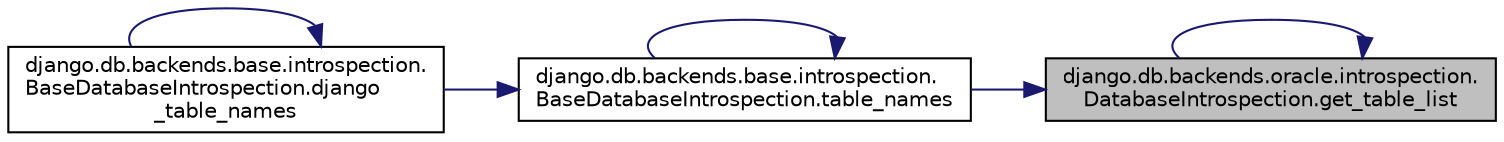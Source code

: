 digraph "django.db.backends.oracle.introspection.DatabaseIntrospection.get_table_list"
{
 // LATEX_PDF_SIZE
  edge [fontname="Helvetica",fontsize="10",labelfontname="Helvetica",labelfontsize="10"];
  node [fontname="Helvetica",fontsize="10",shape=record];
  rankdir="RL";
  Node1 [label="django.db.backends.oracle.introspection.\lDatabaseIntrospection.get_table_list",height=0.2,width=0.4,color="black", fillcolor="grey75", style="filled", fontcolor="black",tooltip=" "];
  Node1 -> Node1 [dir="back",color="midnightblue",fontsize="10",style="solid",fontname="Helvetica"];
  Node1 -> Node2 [dir="back",color="midnightblue",fontsize="10",style="solid",fontname="Helvetica"];
  Node2 [label="django.db.backends.base.introspection.\lBaseDatabaseIntrospection.table_names",height=0.2,width=0.4,color="black", fillcolor="white", style="filled",URL="$d3/dd2/classdjango_1_1db_1_1backends_1_1base_1_1introspection_1_1_base_database_introspection.html#a9dcd3a0f41ee09bcd2cb2aca0ce232ef",tooltip=" "];
  Node2 -> Node3 [dir="back",color="midnightblue",fontsize="10",style="solid",fontname="Helvetica"];
  Node3 [label="django.db.backends.base.introspection.\lBaseDatabaseIntrospection.django\l_table_names",height=0.2,width=0.4,color="black", fillcolor="white", style="filled",URL="$d3/dd2/classdjango_1_1db_1_1backends_1_1base_1_1introspection_1_1_base_database_introspection.html#a7c9ff897a98d56bd58a44f74c73ef813",tooltip=" "];
  Node3 -> Node3 [dir="back",color="midnightblue",fontsize="10",style="solid",fontname="Helvetica"];
  Node2 -> Node2 [dir="back",color="midnightblue",fontsize="10",style="solid",fontname="Helvetica"];
}
